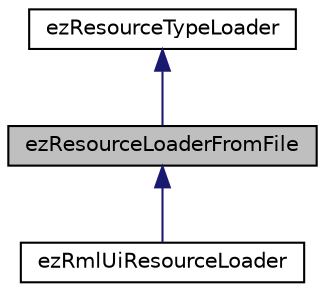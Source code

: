 digraph "ezResourceLoaderFromFile"
{
 // LATEX_PDF_SIZE
  edge [fontname="Helvetica",fontsize="10",labelfontname="Helvetica",labelfontsize="10"];
  node [fontname="Helvetica",fontsize="10",shape=record];
  Node1 [label="ezResourceLoaderFromFile",height=0.2,width=0.4,color="black", fillcolor="grey75", style="filled", fontcolor="black",tooltip="A default implementation of ezResourceTypeLoader for standard file loading."];
  Node2 -> Node1 [dir="back",color="midnightblue",fontsize="10",style="solid",fontname="Helvetica"];
  Node2 [label="ezResourceTypeLoader",height=0.2,width=0.4,color="black", fillcolor="white", style="filled",URL="$d1/d17/classez_resource_type_loader.htm",tooltip="Base class for all resource loaders."];
  Node1 -> Node3 [dir="back",color="midnightblue",fontsize="10",style="solid",fontname="Helvetica"];
  Node3 [label="ezRmlUiResourceLoader",height=0.2,width=0.4,color="black", fillcolor="white", style="filled",URL="$d0/d99/classez_rml_ui_resource_loader.htm",tooltip=" "];
}
